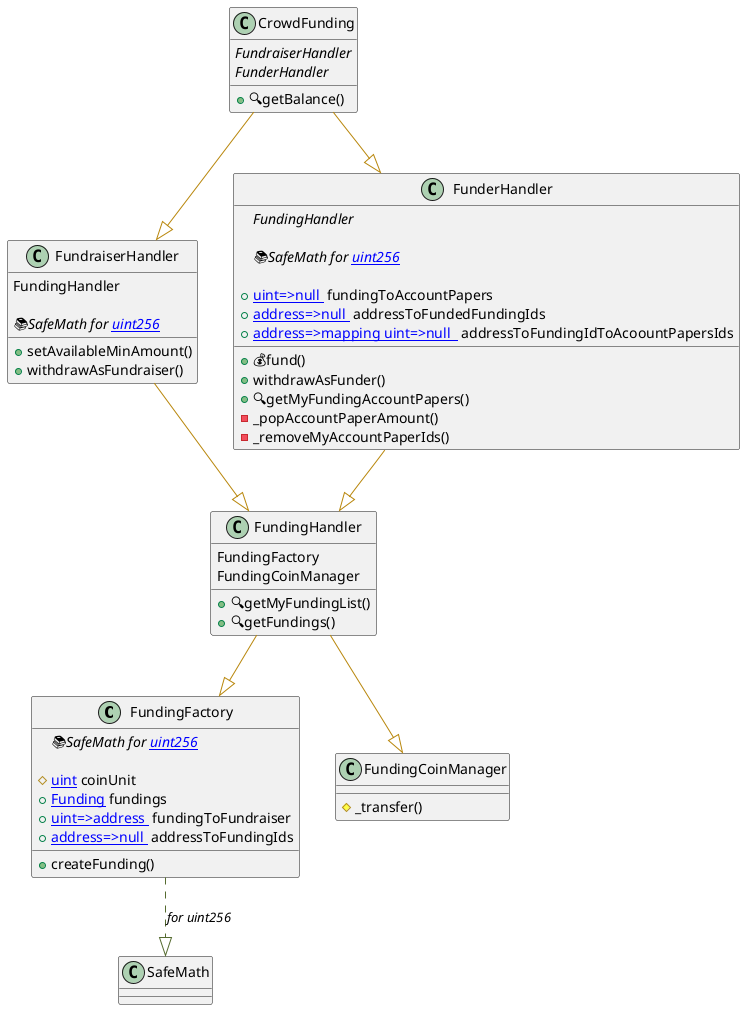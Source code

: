@startuml
' -- generated by: https://marketplace.visualstudio.com/items?itemName=tintinweb.solidity-visual-auditor
'
' -- for auto-render install: https://marketplace.visualstudio.com/items?itemName=jebbs.plantuml
' -- options --



' -- classes --

class FundingFactory {
    ' -- inheritance --

    ' -- usingFor --
	{abstract}📚SafeMath for [[uint256]]

    ' -- vars --
	#[[uint]] coinUnit
	+[[Funding]] fundings
	+[[mapping uint=>address ]] fundingToFundraiser
	+[[mapping address=>null ]] addressToFundingIds

    ' -- methods --
	+createFunding()
}

class FundingCoinManager {
    ' -- inheritance --

    ' -- usingFor --

    ' -- vars --

    ' -- methods --
	#_transfer()

}

class FundingHandler {
    ' -- inheritance --
	FundingFactory
	FundingCoinManager

    ' -- vars --

    ' -- methods --
	+🔍getMyFundingList()
	+🔍getFundings()

}

class FundraiserHandler {
    ' -- inheritance --
	FundingHandler

    ' -- usingFor --
	{abstract}📚SafeMath for [[uint256]]

    ' -- vars --

    ' -- methods --
	+setAvailableMinAmount()
	+withdrawAsFundraiser()

}

class FunderHandler {
    ' -- inheritance --
	{abstract}FundingHandler

    ' -- usingFor --
	{abstract}📚SafeMath for [[uint256]]

    ' -- vars --
	+[[mapping uint=>null ]] fundingToAccountPapers
	+[[mapping address=>null ]] addressToFundedFundingIds
	+[[mapping address=>mapping uint=>null  ]] addressToFundingIdToAcoountPapersIds

    ' -- methods --
	+💰fund()
	+withdrawAsFunder()
	+🔍getMyFundingAccountPapers()
	-_popAccountPaperAmount()
	-_removeMyAccountPaperIds()

}

class CrowdFunding {
    ' -- inheritance --
	{abstract}FundraiserHandler
	{abstract}FunderHandler

    ' -- usingFor --

    ' -- vars --

    ' -- methods --
	+🔍getBalance()

}

' -- inheritance / usingFor --
FundingFactory ..[#DarkOliveGreen]|> SafeMath : //for uint256//
FundingHandler --[#DarkGoldenRod]|> FundingFactory
FundingHandler --[#DarkGoldenRod]|> FundingCoinManager
FundraiserHandler --[#DarkGoldenRod]|> FundingHandler
FunderHandler --[#DarkGoldenRod]|> FundingHandler
CrowdFunding --[#DarkGoldenRod]|> FundraiserHandler
CrowdFunding --[#DarkGoldenRod]|> FunderHandler

@enduml
